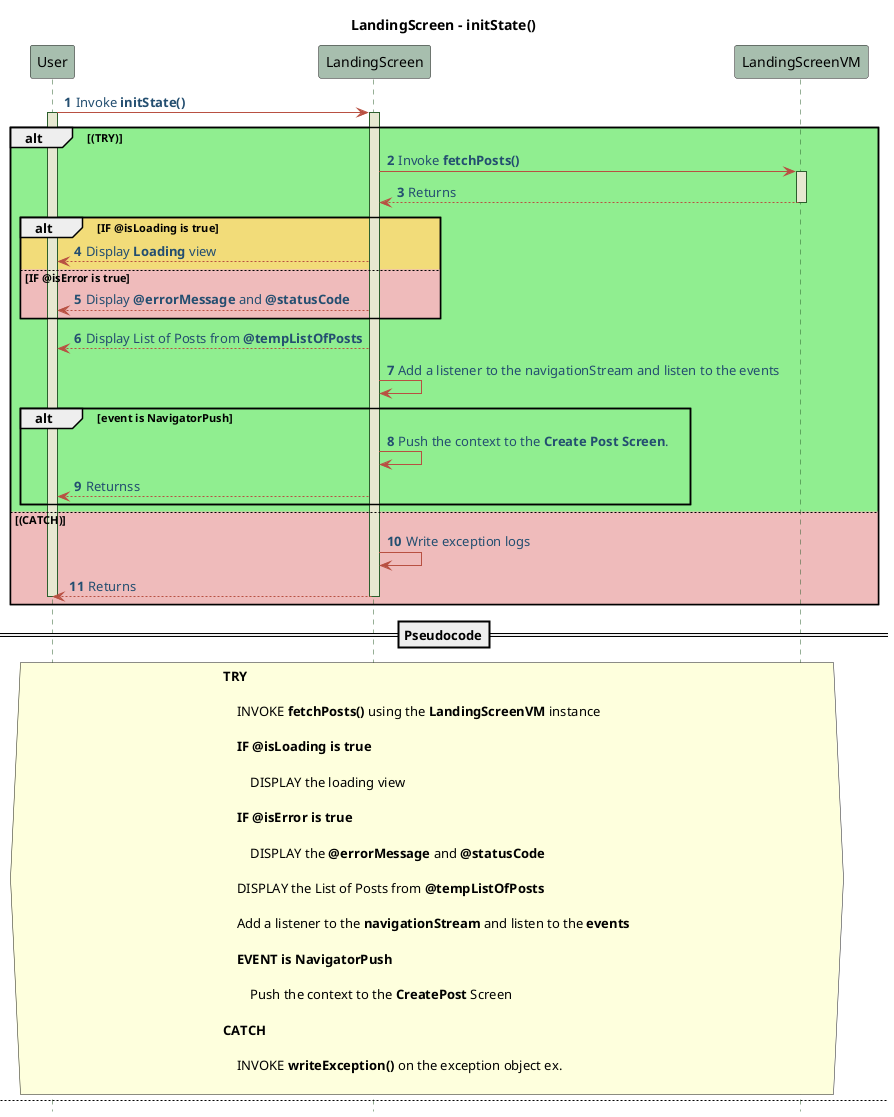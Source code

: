 @startuml LandingScreen-Sequence-Pseudo

!define POSITIVERESPONSE 90EE90
!define NEGATIVEERESPONSE EFBBBB
!define NUETRALRESPONSE F2DC79

skinparam sequence{
    ParticipantBackgroundColor #A7BEAE
    LifeLineBackgroundColor #E7E8D1
    LifeLineBorderColor #2C5F2D
    ActorBackgroundColor #FC766AFF
    ActorBorderColor #FC766AFF
    ArrowColor #B85042
    ArrowFontColor #234E70
}

title   **LandingScreen - initState()**
autonumber 1
hide footbox
User -> LandingScreen: Invoke **initState()**
activate User
activate LandingScreen
alt #POSITIVERESPONSE (TRY)
    LandingScreen -> LandingScreenVM : Invoke **fetchPosts()**
    activate LandingScreenVM
    LandingScreenVM --> LandingScreen : Returns
    deactivate LandingScreenVM
    alt #NUETRALRESPONSE IF **@isLoading is true**
        LandingScreen --> User : Display **Loading** view
    else #NEGATIVEERESPONSE IF **@isError is true**
        LandingScreen --> User : Display **@errorMessage** and **@statusCode**
    end
    LandingScreen --> User : Display List of Posts from **@tempListOfPosts**

    LandingScreen -> LandingScreen: Add a listener to the navigationStream and listen to the events

alt #POSITIVERESPONSE event is NavigatorPush
    LandingScreen-> LandingScreen: Push the context to the **Create Post Screen**.
    LandingScreen --> User: Returnss
    end

else #NEGATIVEERESPONSE (CATCH)
    LandingScreen -> LandingScreen : Write exception logs
    LandingScreen --> User: Returns
    deactivate LandingScreen
    deactivate User
end

==Pseudocode==
hnote across
**TRY**
    
    INVOKE **fetchPosts()** using the **LandingScreenVM** instance
    
    **IF @isLoading is true**

        DISPLAY the loading view

    **IF @isError is true**
    
        DISPLAY the **@errorMessage** and **@statusCode**
    
    DISPLAY the List of Posts from **@tempListOfPosts**

    Add a listener to the **navigationStream** and listen to the **events**
    
    **EVENT is NavigatorPush**

        Push the context to the **CreatePost** Screen

**CATCH**
    
    INVOKE **writeException()** on the exception object ex.

end note

newpage  **LandingScreen - dispose()**
!define POSITIVERESPONSE 90EE90
!define NEGATIVEERESPONSE EFBBBB
!define NUETRALRESPONSE F2DC79

skinparam sequence{
    ParticipantBackgroundColor #A7BEAE
    LifeLineBackgroundColor #E7E8D1
    LifeLineBorderColor #2C5F2D
    ActorBackgroundColor #FC766AFF
    ActorBorderColor #FC766AFF
    ArrowColor #B85042
    ArrowFontColor #234E70
}

autonumber 1
hide footbox
User -> LandingScreen: Invokes **dispose()** method
activate User
activate LandingScreen
LandingScreen -> LandingScreen: Disposes the **navigationStream Controller**
LandingScreen --> User: Returnss
deactivate LandingScreen
deactivate User

==Pseudocode==
hnote across    
    USING **.dispose()** method dispose the **navigationStream Controller**
end note
@enduml